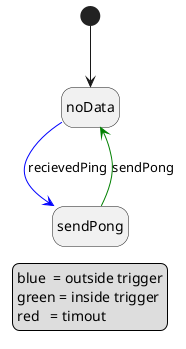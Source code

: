 @startuml diagram
hide empty description


state noData
state sendPong

[*] -d-> noData

' [#blue]
' [#red]

noData -[#blue]-> sendPong: recievedPing

sendPong -[#green]-> noData: sendPong

legend
blue  = outside trigger
green = inside trigger
red   = timout
end legend
@enduml